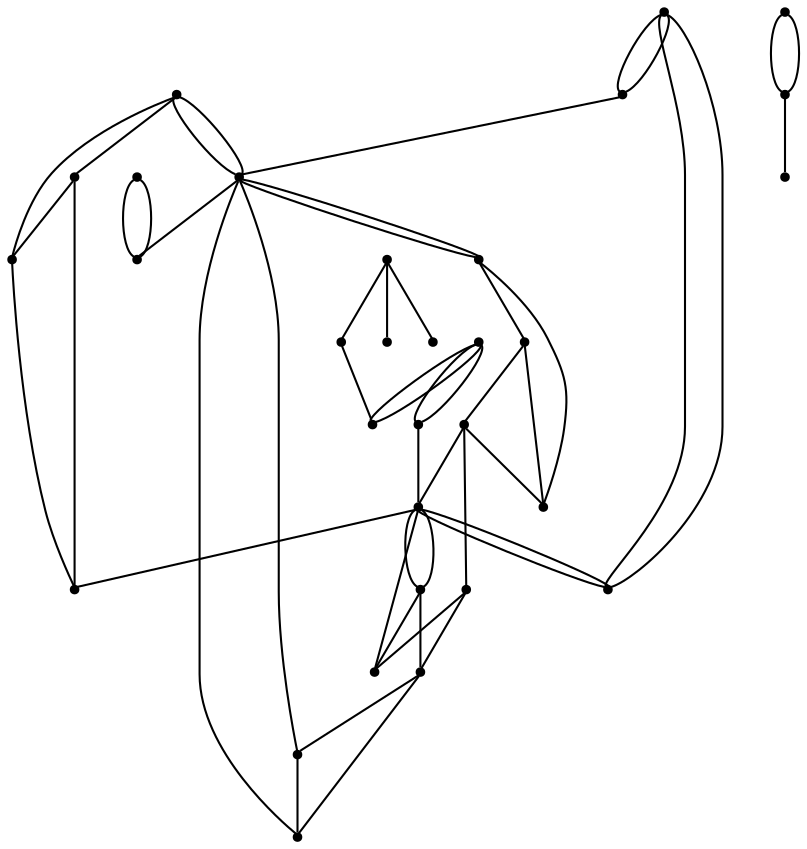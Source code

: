 graph {
  node [shape=point,comment="{\"directed\":false,\"doi\":\"10.1007/978-3-031-22203-0_29\",\"figure\":\"2 (4)\"}"]

  v0 [pos="1404.4112497391866,567.0062782551609"]
  v1 [pos="1427.0815380631725,589.6762887397911"]
  v2 [pos="1449.7518263871582,612.3462992244215"]
  v3 [pos="1250.4366336208323,271.35021224642765"]
  v4 [pos="1250.4366336208323,860.7743001051194"]
  v5 [pos="1336.4003847672295,703.0260868123894"]
  v6 [pos="1359.0706730912152,680.3563306783126"]
  v7 [pos="1381.7409614152011,544.3362677705304"]
  v8 [pos="1336.4003847672295,408.31620486274846"]
  v9 [pos="1313.7300964432438,725.6960972970197"]
  v10 [pos="1313.7300964432438,408.31620486274846"]
  v11 [pos="1223.0489431473009,567.0062782551609"]
  v12 [pos="1291.059808119258,408.31620486274846"]
  v13 [pos="1177.7084936761648,430.9862153473787"]
  v14 [pos="1245.7192314712865,567.0062782551609"]
  v15 [pos="1291.059808119258,748.36610778165"]
  v16 [pos="1177.7084936761648,771.0361182662804"]
  v17 [pos="1200.3787820001505,567.0062782551609"]
  v18 [pos="1155.0382053521791,430.9862153473787"]
  v19 [pos="1155.0382053521791,748.36610778165"]
  v20 [pos="1109.6976287042075,544.3362677705304"]
  v21 [pos="1132.3679170281935,430.9862153473787"]
  v22 [pos="1132.3679170281935,725.6960972970197"]
  v23 [pos="1087.0273403802219,544.3362677705304"]
  v24 [pos="1109.6976287042075,430.9862153473787"]
  v25 [pos="1064.3570520562362,544.3362677705304"]
  v26 [pos="1087.0273403802219,680.3563306783126"]
  v27 [pos="1109.6976287042075,703.0260868123894"]
  v28 [pos="1087.0273403802219,430.9862153473787"]
  v29 [pos="1041.6867637322505,544.3362677705304"]
  v30 [pos="1019.0164754082648,544.3362677705304"]

  v26 -- v27 [id="-4",pos="1087.0273403802219,680.3563306783126 1109.6976287042075,703.0260868123894 1109.6976287042075,703.0260868123894 1109.6976287042075,703.0260868123894"]
  v2 -- v1 [id="-7",pos="1449.7518263871582,612.3462992244215 1540.4328525062658,657.6860976369478 1540.4328525062658,657.6860976369478 1540.4328525062658,657.6860976369478 1540.4328525062658,635.0161189461367 1540.4328525062658,635.0161189461367 1540.4328525062658,635.0161189461367 1427.0815380631725,589.6762887397911 1427.0815380631725,589.6762887397911 1427.0815380631725,589.6762887397911"]
  v29 -- v30 [id="-9",pos="1041.6867637322505,544.3362677705304 996.346187084279,567.0062782551609 996.346187084279,567.0062782551609 996.346187084279,567.0062782551609 996.3462506726967,544.3362677705304 996.3462506726967,544.3362677705304 996.3462506726967,544.3362677705304 1019.0164754082648,544.3362677705304 1019.0164754082648,544.3362677705304 1019.0164754082648,544.3362677705304"]
  v2 -- v1 [id="-13",pos="1449.7518263871582,612.3462992244215 1427.0815380631725,589.6762887397911 1427.0815380631725,589.6762887397911 1427.0815380631725,589.6762887397911"]
  v29 -- v26 [id="-18",pos="1041.6867637322505,544.3362677705304 1087.0273403802219,680.3563306783126 1087.0273403802219,680.3563306783126 1087.0273403802219,680.3563306783126"]
  v29 -- v28 [id="-21",pos="1041.6867637322505,544.3362677705304 1087.0273403802219,430.9862153473787 1087.0273403802219,430.9862153473787 1087.0273403802219,430.9862153473787"]
  v25 -- v27 [id="-26",pos="1064.3570520562362,544.3362677705304 1064.3570520562362,589.6762251521528 1064.3570520562362,589.6762251521528 1064.3570520562362,589.6762251521528 1109.6976287042075,703.0260868123894 1109.6976287042075,703.0260868123894 1109.6976287042075,703.0260868123894"]
  v25 -- v24 [id="-28",pos="1064.3570520562362,544.3362677705304 1087.0273403802219,476.32623631663944 1087.0273403802219,476.32623631663944 1087.0273403802219,476.32623631663944 1109.6976287042075,430.9862153473787 1109.6976287042075,430.9862153473787 1109.6976287042075,430.9862153473787"]
  v24 -- v3 [id="-29",pos="1109.6976287042075,430.9862153473787 1064.3570520562362,340.3063005841341 1064.3570520562362,340.3063005841341 1064.3570520562362,340.3063005841341 1250.4366336208323,271.35021224642765 1250.4366336208323,271.35021224642765 1250.4366336208323,271.35021224642765"]
  v23 -- v21 [id="-36",pos="1087.0273403802219,544.3362677705304 1109.6975015273722,498.99624680126976 1109.6975015273722,498.99624680126976 1109.6975015273722,498.99624680126976 1132.3679170281935,430.9862153473787 1132.3679170281935,430.9862153473787 1132.3679170281935,430.9862153473787"]
  v27 -- v25 [id="-38",pos="1109.6976287042075,703.0260868123894 1087.0273403802219,612.3463310182407 1087.0273403802219,612.3463310182407 1087.0273403802219,612.3463310182407 1064.3570520562362,544.3362677705304 1064.3570520562362,544.3362677705304 1064.3570520562362,544.3362677705304"]
  v23 -- v21 [id="-39",pos="1087.0273403802219,544.3362677705304 1109.6976287042075,476.3262999042778 1109.6976287042075,476.3262999042778 1109.6976287042075,476.3262999042778 1132.3679170281935,430.9862153473787 1132.3679170281935,430.9862153473787 1132.3679170281935,430.9862153473787"]
  v3 -- v21 [id="-42",pos="1250.4366336208323,271.35021224642765 1087.0273403802219,340.3063005841341 1087.0273403802219,340.3063005841341 1087.0273403802219,340.3063005841341 1132.3679170281935,430.9862153473787 1132.3679170281935,430.9862153473787 1132.3679170281935,430.9862153473787"]
  v1 -- v6 [id="-43",pos="1427.0815380631725,589.6762887397911 1359.0706730912152,680.3563306783126 1359.0706730912152,680.3563306783126 1359.0706730912152,680.3563306783126"]
  v22 -- v4 [id="-46",pos="1132.3679170281935,725.6960972970197 1109.6975015273722,793.7062877200067 1109.6975015273722,793.7062877200067 1109.6975015273722,793.7062877200067 1250.4366336208323,860.7743001051194 1250.4366336208323,860.7743001051194 1250.4366336208323,860.7743001051194"]
  v23 -- v22 [id="-47",pos="1087.0273403802219,544.3362677705304 1109.6975015273722,589.6762887397912 1109.6975015273722,589.6762887397912 1109.6975015273722,589.6762887397912 1132.3679170281935,725.6960972970197 1132.3679170281935,725.6960972970197 1132.3679170281935,725.6960972970197"]
  v25 -- v24 [id="-49",pos="1064.3570520562362,544.3362677705304 1087.0273403802219,498.9963103889081 1087.0273403802219,498.9963103889081 1087.0273403802219,498.9963103889081 1109.6976287042075,430.9862153473787 1109.6976287042075,430.9862153473787 1109.6976287042075,430.9862153473787"]
  v20 -- v17 [id="-51",pos="1109.6976287042075,544.3362677705304 1200.3787820001505,567.0062782551609 1200.3787820001505,567.0062782551609 1200.3787820001505,567.0062782551609"]
  v0 -- v5 [id="-57",pos="1404.4112497391866,567.0062782551609 1359.0706730912152,635.0162779152326 1359.0706730912152,635.0162779152326 1359.0706730912152,635.0162779152326 1336.4003847672295,703.0260868123894 1336.4003847672295,703.0260868123894 1336.4003847672295,703.0260868123894"]
  v21 -- v3 [id="-59",pos="1132.3679170281935,430.9862153473787 1132.3677898513579,340.3063005841341 1132.3677898513579,340.3063005841341 1132.3677898513579,340.3063005841341 1250.4366336208323,271.35021224642765 1250.4366336208323,271.35021224642765 1250.4366336208323,271.35021224642765"]
  v22 -- v23 [id="-60",pos="1132.3679170281935,725.6960972970197 1087.0273403802219,544.3362677705304 1087.0273403802219,544.3362677705304 1087.0273403802219,544.3362677705304"]
  v7 -- v8 [id="-62",pos="1381.7409614152011,544.3362677705304 1336.4003847672295,408.31620486274846 1336.4003847672295,408.31620486274846 1336.4003847672295,408.31620486274846"]
  v4 -- v5 [id="-64",pos="1250.4366336208323,860.7743001051194 1381.740961415201,793.7062877200067 1381.740961415201,793.7062877200067 1381.740961415201,793.7062877200067 1336.4003847672295,703.0260868123894 1336.4003847672295,703.0260868123894 1336.4003847672295,703.0260868123894"]
  v4 -- v19 [id="-65",pos="1250.4366336208323,860.7743001051194 1132.3677898513579,793.7062877200067 1132.3677898513579,793.7062877200067 1132.3677898513579,793.7062877200067 1155.0382053521791,748.36610778165 1155.0382053521791,748.36610778165 1155.0382053521791,748.36610778165"]
  v9 -- v4 [id="-67",pos="1313.7300964432438,725.6960972970197 1359.0706730912152,793.7062877200067 1359.0706730912152,793.7062877200067 1359.0706730912152,793.7062877200067 1250.4366336208323,860.7743001051194 1250.4366336208323,860.7743001051194 1250.4366336208323,860.7743001051194"]
  v19 -- v17 [id="-68",pos="1155.0382053521791,748.36610778165 1200.3787820001505,567.0062782551609 1200.3787820001505,567.0062782551609 1200.3787820001505,567.0062782551609"]
  v18 -- v13 [id="-69",pos="1155.0382053521791,430.9862153473787 1177.7084936761648,430.9862153473787 1177.7084936761648,430.9862153473787 1177.7084936761648,430.9862153473787"]
  v13 -- v12 [id="-70",pos="1177.7084936761648,430.9862153473787 1291.059808119258,408.31620486274846 1291.059808119258,408.31620486274846 1291.059808119258,408.31620486274846"]
  v18 -- v20 [id="-71",pos="1155.0382053521791,430.9862153473787 1109.6976287042075,544.3362677705304 1109.6976287042075,544.3362677705304 1109.6976287042075,544.3362677705304"]
  v18 -- v3 [id="-72",pos="1155.0382053521791,430.9862153473787 1155.0380781753438,340.3063005841341 1155.0380781753438,340.3063005841341 1155.0380781753438,340.3063005841341 1250.4366336208323,271.35021224642765 1250.4366336208323,271.35021224642765 1250.4366336208323,271.35021224642765"]
  v3 -- v8 [id="-74",pos="1250.4366336208323,271.35021224642765 1336.4003847672295,340.3063005841341 1336.4003847672295,340.3063005841341 1336.4003847672295,340.3063005841341 1336.4003847672295,408.31620486274846 1336.4003847672295,408.31620486274846 1336.4003847672295,408.31620486274846"]
  v5 -- v0 [id="-75",pos="1336.4003847672295,703.0260868123894 1404.4112497391866,567.0062782551609 1404.4112497391866,567.0062782551609 1404.4112497391866,567.0062782551609"]
  v10 -- v3 [id="-76",pos="1313.7300964432438,408.31620486274846 1313.7300964432438,340.3063005841341 1313.7300964432438,340.3063005841341 1313.7300964432438,340.3063005841341 1250.4366336208323,271.35021224642765 1250.4366336208323,271.35021224642765 1250.4366336208323,271.35021224642765"]
  v10 -- v11 [id="-77",pos="1313.7300964432438,408.31620486274846 1223.0489431473009,567.0062782551609 1223.0489431473009,567.0062782551609 1223.0489431473009,567.0062782551609"]
  v10 -- v12 [id="-79",pos="1313.7300964432438,408.31620486274846 1291.059808119258,408.31620486274846 1291.059808119258,408.31620486274846 1291.059808119258,408.31620486274846"]
  v9 -- v14 [id="-80",pos="1313.7300964432438,725.6960972970197 1245.7192314712865,567.0062782551609 1245.7192314712865,567.0062782551609 1245.7192314712865,567.0062782551609"]
  v9 -- v7 [id="-81",pos="1313.7300964432438,725.6960972970197 1381.7409614152011,544.3362677705304 1381.7409614152011,544.3362677705304 1381.7409614152011,544.3362677705304"]
  v19 -- v4 [id="-82",pos="1155.0382053521791,748.36610778165 1177.7083664993295,793.7062877200067 1177.7083664993295,793.7062877200067 1177.7083664993295,793.7062877200067 1250.4366336208323,860.7743001051194 1250.4366336208323,860.7743001051194 1250.4366336208323,860.7743001051194"]
  v16 -- v4 [id="-83",pos="1177.7084936761648,771.0361182662804 1200.3786548233152,793.7062877200067 1200.3786548233152,793.7062877200067 1200.3786548233152,793.7062877200067 1250.4366336208323,860.7743001051194 1250.4366336208323,860.7743001051194 1250.4366336208323,860.7743001051194"]
  v16 -- v15 [id="-84",pos="1177.7084936761648,771.0361182662804 1291.059808119258,748.36610778165 1291.059808119258,748.36610778165 1291.059808119258,748.36610778165"]
  v9 -- v4 [id="-85",pos="1313.7300964432438,725.6960972970197 1313.7300964432438,793.7062877200067 1313.7300964432438,793.7062877200067 1313.7300964432438,793.7062877200067 1250.4366336208323,860.7743001051194 1250.4366336208323,860.7743001051194 1250.4366336208323,860.7743001051194"]
  v12 -- v3 [id="-86",pos="1291.059808119258,408.31620486274846 1223.0489431473009,340.3063005841341 1223.0489431473009,340.3063005841341 1223.0489431473009,340.3063005841341 1250.4366336208323,271.35021224642765 1250.4366336208323,271.35021224642765 1250.4366336208323,271.35021224642765"]
  v15 -- v4 [id="-87",pos="1291.059808119258,748.36610778165 1291.0598081192582,793.7062877200067 1291.0598081192582,793.7062877200067 1291.0598081192582,793.7062877200067 1250.4366336208323,860.7743001051194 1250.4366336208323,860.7743001051194 1250.4366336208323,860.7743001051194"]
  v14 -- v7 [id="-88",pos="1245.7192314712865,567.0062782551609 1381.7409614152011,544.3362677705304 1381.7409614152011,544.3362677705304 1381.7409614152011,544.3362677705304"]
  v3 -- v10 [id="-92",pos="1250.4366336208323,271.35021224642765 1245.7192314712865,340.3063005841341 1245.7192314712865,340.3063005841341 1245.7192314712865,340.3063005841341 1313.7300964432438,408.31620486274846 1313.7300964432438,408.31620486274846 1313.7300964432438,408.31620486274846"]
  v14 -- v8 [id="-93",pos="1245.7192314712865,567.0062782551609 1336.4003847672295,408.31620486274846 1336.4003847672295,408.31620486274846 1336.4003847672295,408.31620486274846"]
  v20 -- v19 [id="-94",pos="1109.6976287042075,544.3362677705304 1155.0382053521791,748.36610778165 1155.0382053521791,748.36610778165 1155.0382053521791,748.36610778165"]
  v13 -- v11 [id="-96",pos="1177.7084936761648,430.9862153473787 1223.0489431473009,567.0062782551609 1223.0489431473009,567.0062782551609 1223.0489431473009,567.0062782551609"]
  v17 -- v18 [id="-97",pos="1200.3787820001505,567.0062782551609 1155.0382053521791,430.9862153473787 1155.0382053521791,430.9862153473787 1155.0382053521791,430.9862153473787"]
  v11 -- v15 [id="-98",pos="1223.0489431473009,567.0062782551609 1291.059808119258,748.36610778165 1291.059808119258,748.36610778165 1291.059808119258,748.36610778165"]
  v11 -- v16 [id="-99",pos="1223.0489431473009,567.0062782551609 1177.7084936761648,771.0361182662804 1177.7084936761648,771.0361182662804 1177.7084936761648,771.0361182662804"]
}